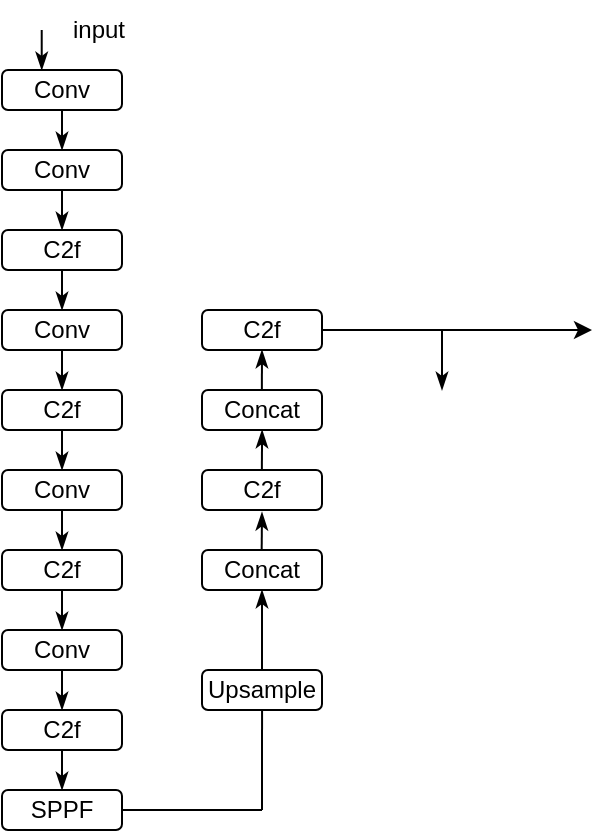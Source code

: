 <mxfile version="21.5.0" type="github">
  <diagram name="Page-1" id="_UVkYGvqQul9QqYh3hI9">
    <mxGraphModel dx="317" dy="253" grid="1" gridSize="5" guides="1" tooltips="1" connect="1" arrows="1" fold="1" page="1" pageScale="1" pageWidth="850" pageHeight="1100" math="0" shadow="0">
      <root>
        <mxCell id="0" />
        <mxCell id="1" parent="0" />
        <mxCell id="8ZXuf9sZHQJM3aCNRwfm-1" value="Conv" style="rounded=1;whiteSpace=wrap;html=1;" vertex="1" parent="1">
          <mxGeometry x="40" y="60" width="60" height="20" as="geometry" />
        </mxCell>
        <mxCell id="8ZXuf9sZHQJM3aCNRwfm-2" value="" style="endArrow=classicThin;html=1;rounded=0;exitX=0.5;exitY=1;exitDx=0;exitDy=0;endFill=1;entryX=0.5;entryY=0;entryDx=0;entryDy=0;" edge="1" parent="1" source="8ZXuf9sZHQJM3aCNRwfm-1" target="8ZXuf9sZHQJM3aCNRwfm-3">
          <mxGeometry width="50" height="50" relative="1" as="geometry">
            <mxPoint x="170" y="125" as="sourcePoint" />
            <mxPoint x="60" y="95" as="targetPoint" />
          </mxGeometry>
        </mxCell>
        <mxCell id="8ZXuf9sZHQJM3aCNRwfm-3" value="Conv" style="rounded=1;whiteSpace=wrap;html=1;" vertex="1" parent="1">
          <mxGeometry x="40" y="100" width="60" height="20" as="geometry" />
        </mxCell>
        <mxCell id="8ZXuf9sZHQJM3aCNRwfm-5" value="" style="endArrow=classicThin;html=1;rounded=0;exitX=0.5;exitY=1;exitDx=0;exitDy=0;endFill=1;entryX=0.5;entryY=0;entryDx=0;entryDy=0;" edge="1" parent="1" target="8ZXuf9sZHQJM3aCNRwfm-6" source="8ZXuf9sZHQJM3aCNRwfm-3">
          <mxGeometry width="50" height="50" relative="1" as="geometry">
            <mxPoint x="60" y="120" as="sourcePoint" />
            <mxPoint x="60" y="135" as="targetPoint" />
          </mxGeometry>
        </mxCell>
        <mxCell id="8ZXuf9sZHQJM3aCNRwfm-6" value="C2f" style="rounded=1;whiteSpace=wrap;html=1;" vertex="1" parent="1">
          <mxGeometry x="40" y="140" width="60" height="20" as="geometry" />
        </mxCell>
        <mxCell id="8ZXuf9sZHQJM3aCNRwfm-7" value="" style="endArrow=classicThin;html=1;rounded=0;exitX=0.5;exitY=1;exitDx=0;exitDy=0;endFill=1;entryX=0.5;entryY=0;entryDx=0;entryDy=0;" edge="1" parent="1">
          <mxGeometry width="50" height="50" relative="1" as="geometry">
            <mxPoint x="59.86" y="40" as="sourcePoint" />
            <mxPoint x="59.86" y="60" as="targetPoint" />
          </mxGeometry>
        </mxCell>
        <mxCell id="8ZXuf9sZHQJM3aCNRwfm-8" value="input" style="text;html=1;align=center;verticalAlign=middle;resizable=0;points=[];autosize=1;strokeColor=none;fillColor=none;" vertex="1" parent="1">
          <mxGeometry x="65" y="25" width="45" height="30" as="geometry" />
        </mxCell>
        <mxCell id="8ZXuf9sZHQJM3aCNRwfm-11" value="" style="endArrow=classicThin;html=1;rounded=0;exitX=0.5;exitY=1;exitDx=0;exitDy=0;endFill=1;entryX=0.5;entryY=0;entryDx=0;entryDy=0;" edge="1" parent="1" target="8ZXuf9sZHQJM3aCNRwfm-12" source="8ZXuf9sZHQJM3aCNRwfm-6">
          <mxGeometry width="50" height="50" relative="1" as="geometry">
            <mxPoint x="60" y="160" as="sourcePoint" />
            <mxPoint x="60" y="175" as="targetPoint" />
          </mxGeometry>
        </mxCell>
        <mxCell id="8ZXuf9sZHQJM3aCNRwfm-12" value="Conv" style="rounded=1;whiteSpace=wrap;html=1;" vertex="1" parent="1">
          <mxGeometry x="40" y="180" width="60" height="20" as="geometry" />
        </mxCell>
        <mxCell id="8ZXuf9sZHQJM3aCNRwfm-18" value="" style="endArrow=classicThin;html=1;rounded=0;exitX=0.5;exitY=1;exitDx=0;exitDy=0;endFill=1;entryX=0.5;entryY=0;entryDx=0;entryDy=0;" edge="1" parent="1" target="8ZXuf9sZHQJM3aCNRwfm-19" source="8ZXuf9sZHQJM3aCNRwfm-12">
          <mxGeometry width="50" height="50" relative="1" as="geometry">
            <mxPoint x="60" y="200" as="sourcePoint" />
            <mxPoint x="60" y="215" as="targetPoint" />
          </mxGeometry>
        </mxCell>
        <mxCell id="8ZXuf9sZHQJM3aCNRwfm-19" value="C2f" style="rounded=1;whiteSpace=wrap;html=1;" vertex="1" parent="1">
          <mxGeometry x="40" y="220" width="60" height="20" as="geometry" />
        </mxCell>
        <mxCell id="8ZXuf9sZHQJM3aCNRwfm-31" value="" style="endArrow=classicThin;html=1;rounded=0;exitX=0.5;exitY=1;exitDx=0;exitDy=0;endFill=1;entryX=0.5;entryY=0;entryDx=0;entryDy=0;" edge="1" parent="1" target="8ZXuf9sZHQJM3aCNRwfm-32" source="8ZXuf9sZHQJM3aCNRwfm-19">
          <mxGeometry width="50" height="50" relative="1" as="geometry">
            <mxPoint x="60" y="240" as="sourcePoint" />
            <mxPoint x="60" y="255" as="targetPoint" />
          </mxGeometry>
        </mxCell>
        <mxCell id="8ZXuf9sZHQJM3aCNRwfm-32" value="Conv" style="rounded=1;whiteSpace=wrap;html=1;" vertex="1" parent="1">
          <mxGeometry x="40" y="260" width="60" height="20" as="geometry" />
        </mxCell>
        <mxCell id="8ZXuf9sZHQJM3aCNRwfm-33" value="" style="endArrow=classicThin;html=1;rounded=0;exitX=0.5;exitY=1;exitDx=0;exitDy=0;endFill=1;entryX=0.5;entryY=0;entryDx=0;entryDy=0;" edge="1" parent="1" target="8ZXuf9sZHQJM3aCNRwfm-34" source="8ZXuf9sZHQJM3aCNRwfm-32">
          <mxGeometry width="50" height="50" relative="1" as="geometry">
            <mxPoint x="60" y="280" as="sourcePoint" />
            <mxPoint x="60" y="295" as="targetPoint" />
          </mxGeometry>
        </mxCell>
        <mxCell id="8ZXuf9sZHQJM3aCNRwfm-34" value="C2f" style="rounded=1;whiteSpace=wrap;html=1;" vertex="1" parent="1">
          <mxGeometry x="40" y="300" width="60" height="20" as="geometry" />
        </mxCell>
        <mxCell id="8ZXuf9sZHQJM3aCNRwfm-43" value="" style="endArrow=classicThin;html=1;rounded=0;exitX=0.5;exitY=1;exitDx=0;exitDy=0;endFill=1;entryX=0.5;entryY=0;entryDx=0;entryDy=0;" edge="1" parent="1" target="8ZXuf9sZHQJM3aCNRwfm-44" source="8ZXuf9sZHQJM3aCNRwfm-34">
          <mxGeometry width="50" height="50" relative="1" as="geometry">
            <mxPoint x="60" y="320" as="sourcePoint" />
            <mxPoint x="60" y="335" as="targetPoint" />
          </mxGeometry>
        </mxCell>
        <mxCell id="8ZXuf9sZHQJM3aCNRwfm-44" value="Conv" style="rounded=1;whiteSpace=wrap;html=1;" vertex="1" parent="1">
          <mxGeometry x="40" y="340" width="60" height="20" as="geometry" />
        </mxCell>
        <mxCell id="8ZXuf9sZHQJM3aCNRwfm-45" value="" style="endArrow=classicThin;html=1;rounded=0;exitX=0.5;exitY=1;exitDx=0;exitDy=0;endFill=1;entryX=0.5;entryY=0;entryDx=0;entryDy=0;" edge="1" parent="1" target="8ZXuf9sZHQJM3aCNRwfm-46" source="8ZXuf9sZHQJM3aCNRwfm-44">
          <mxGeometry width="50" height="50" relative="1" as="geometry">
            <mxPoint x="60" y="360" as="sourcePoint" />
            <mxPoint x="60" y="375" as="targetPoint" />
          </mxGeometry>
        </mxCell>
        <mxCell id="8ZXuf9sZHQJM3aCNRwfm-46" value="C2f" style="rounded=1;whiteSpace=wrap;html=1;" vertex="1" parent="1">
          <mxGeometry x="40" y="380" width="60" height="20" as="geometry" />
        </mxCell>
        <mxCell id="8ZXuf9sZHQJM3aCNRwfm-47" value="" style="endArrow=classicThin;html=1;rounded=0;exitX=0.5;exitY=1;exitDx=0;exitDy=0;endFill=1;entryX=0.5;entryY=0;entryDx=0;entryDy=0;" edge="1" parent="1" target="8ZXuf9sZHQJM3aCNRwfm-48" source="8ZXuf9sZHQJM3aCNRwfm-46">
          <mxGeometry width="50" height="50" relative="1" as="geometry">
            <mxPoint x="60" y="400" as="sourcePoint" />
            <mxPoint x="60" y="415" as="targetPoint" />
          </mxGeometry>
        </mxCell>
        <mxCell id="8ZXuf9sZHQJM3aCNRwfm-48" value="SPPF" style="rounded=1;whiteSpace=wrap;html=1;" vertex="1" parent="1">
          <mxGeometry x="40" y="420" width="60" height="20" as="geometry" />
        </mxCell>
        <mxCell id="8ZXuf9sZHQJM3aCNRwfm-50" value="" style="endArrow=classicThin;html=1;rounded=0;endFill=1;entryX=0.462;entryY=1.067;entryDx=0;entryDy=0;entryPerimeter=0;" edge="1" parent="1">
          <mxGeometry width="50" height="50" relative="1" as="geometry">
            <mxPoint x="170" y="430" as="sourcePoint" />
            <mxPoint x="170.03" y="365.005" as="targetPoint" />
          </mxGeometry>
        </mxCell>
        <mxCell id="8ZXuf9sZHQJM3aCNRwfm-51" value="" style="endArrow=none;html=1;rounded=0;" edge="1" parent="1">
          <mxGeometry width="50" height="50" relative="1" as="geometry">
            <mxPoint x="100" y="430" as="sourcePoint" />
            <mxPoint x="170" y="430" as="targetPoint" />
          </mxGeometry>
        </mxCell>
        <mxCell id="8ZXuf9sZHQJM3aCNRwfm-53" value="Concat" style="rounded=1;whiteSpace=wrap;html=1;" vertex="1" parent="1">
          <mxGeometry x="140" y="300" width="60" height="20" as="geometry" />
        </mxCell>
        <mxCell id="8ZXuf9sZHQJM3aCNRwfm-55" value="" style="endArrow=classicThin;html=1;rounded=0;endFill=1;entryX=0.5;entryY=1;entryDx=0;entryDy=0;exitX=0.5;exitY=0;exitDx=0;exitDy=0;" edge="1" parent="1" source="8ZXuf9sZHQJM3aCNRwfm-52" target="8ZXuf9sZHQJM3aCNRwfm-53">
          <mxGeometry width="50" height="50" relative="1" as="geometry">
            <mxPoint x="160" y="350" as="sourcePoint" />
            <mxPoint x="160" y="320" as="targetPoint" />
          </mxGeometry>
        </mxCell>
        <mxCell id="8ZXuf9sZHQJM3aCNRwfm-58" value="Concat" style="rounded=1;whiteSpace=wrap;html=1;" vertex="1" parent="1">
          <mxGeometry x="140" y="220" width="60" height="20" as="geometry" />
        </mxCell>
        <mxCell id="8ZXuf9sZHQJM3aCNRwfm-59" value="C2f" style="rounded=1;whiteSpace=wrap;html=1;" vertex="1" parent="1">
          <mxGeometry x="140" y="180" width="60" height="20" as="geometry" />
        </mxCell>
        <mxCell id="8ZXuf9sZHQJM3aCNRwfm-62" value="C2f" style="rounded=1;whiteSpace=wrap;html=1;" vertex="1" parent="1">
          <mxGeometry x="140" y="260" width="60" height="20" as="geometry" />
        </mxCell>
        <mxCell id="8ZXuf9sZHQJM3aCNRwfm-52" value="Upsample" style="rounded=1;whiteSpace=wrap;html=1;" vertex="1" parent="1">
          <mxGeometry x="140" y="360" width="60" height="20" as="geometry" />
        </mxCell>
        <mxCell id="8ZXuf9sZHQJM3aCNRwfm-64" value="" style="endArrow=classicThin;html=1;rounded=0;endFill=1;exitX=0.5;exitY=0;exitDx=0;exitDy=0;entryX=0.5;entryY=1.056;entryDx=0;entryDy=0;entryPerimeter=0;" edge="1" parent="1" target="8ZXuf9sZHQJM3aCNRwfm-62">
          <mxGeometry width="50" height="50" relative="1" as="geometry">
            <mxPoint x="169.84" y="300" as="sourcePoint" />
            <mxPoint x="170" y="285" as="targetPoint" />
          </mxGeometry>
        </mxCell>
        <mxCell id="8ZXuf9sZHQJM3aCNRwfm-66" value="" style="endArrow=classicThin;html=1;rounded=0;endFill=1;exitX=0.5;exitY=0;exitDx=0;exitDy=0;entryX=0.501;entryY=1;entryDx=0;entryDy=0;entryPerimeter=0;" edge="1" parent="1" target="8ZXuf9sZHQJM3aCNRwfm-58">
          <mxGeometry width="50" height="50" relative="1" as="geometry">
            <mxPoint x="169.92" y="260" as="sourcePoint" />
            <mxPoint x="170.08" y="241" as="targetPoint" />
          </mxGeometry>
        </mxCell>
        <mxCell id="8ZXuf9sZHQJM3aCNRwfm-67" value="" style="endArrow=classicThin;html=1;rounded=0;endFill=1;exitX=0.5;exitY=0;exitDx=0;exitDy=0;entryX=0.5;entryY=1;entryDx=0;entryDy=0;" edge="1" parent="1" target="8ZXuf9sZHQJM3aCNRwfm-59">
          <mxGeometry width="50" height="50" relative="1" as="geometry">
            <mxPoint x="169.92" y="220" as="sourcePoint" />
            <mxPoint x="170.08" y="201" as="targetPoint" />
          </mxGeometry>
        </mxCell>
        <mxCell id="8ZXuf9sZHQJM3aCNRwfm-68" value="" style="endArrow=classic;html=1;rounded=0;" edge="1" parent="1">
          <mxGeometry width="50" height="50" relative="1" as="geometry">
            <mxPoint x="200" y="190" as="sourcePoint" />
            <mxPoint x="335" y="190" as="targetPoint" />
          </mxGeometry>
        </mxCell>
        <mxCell id="8ZXuf9sZHQJM3aCNRwfm-70" value="" style="endArrow=classicThin;html=1;rounded=0;endFill=1;exitX=0.5;exitY=0;exitDx=0;exitDy=0;" edge="1" parent="1">
          <mxGeometry width="50" height="50" relative="1" as="geometry">
            <mxPoint x="260" y="190" as="sourcePoint" />
            <mxPoint x="260" y="220" as="targetPoint" />
          </mxGeometry>
        </mxCell>
      </root>
    </mxGraphModel>
  </diagram>
</mxfile>
